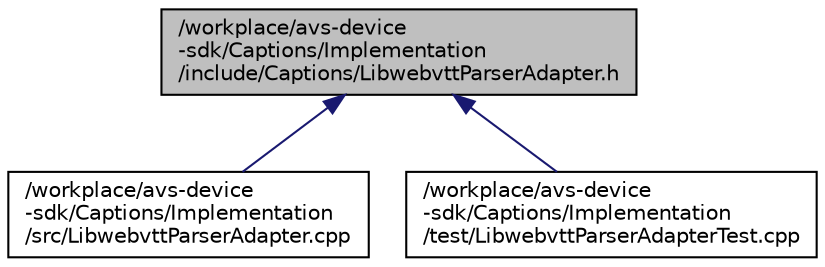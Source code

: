 digraph "/workplace/avs-device-sdk/Captions/Implementation/include/Captions/LibwebvttParserAdapter.h"
{
 // LATEX_PDF_SIZE
  edge [fontname="Helvetica",fontsize="10",labelfontname="Helvetica",labelfontsize="10"];
  node [fontname="Helvetica",fontsize="10",shape=record];
  Node1 [label="/workplace/avs-device\l-sdk/Captions/Implementation\l/include/Captions/LibwebvttParserAdapter.h",height=0.2,width=0.4,color="black", fillcolor="grey75", style="filled", fontcolor="black",tooltip=" "];
  Node1 -> Node2 [dir="back",color="midnightblue",fontsize="10",style="solid",fontname="Helvetica"];
  Node2 [label="/workplace/avs-device\l-sdk/Captions/Implementation\l/src/LibwebvttParserAdapter.cpp",height=0.2,width=0.4,color="black", fillcolor="white", style="filled",URL="$_libwebvtt_parser_adapter_8cpp.html",tooltip=" "];
  Node1 -> Node3 [dir="back",color="midnightblue",fontsize="10",style="solid",fontname="Helvetica"];
  Node3 [label="/workplace/avs-device\l-sdk/Captions/Implementation\l/test/LibwebvttParserAdapterTest.cpp",height=0.2,width=0.4,color="black", fillcolor="white", style="filled",URL="$_libwebvtt_parser_adapter_test_8cpp.html",tooltip=" "];
}
